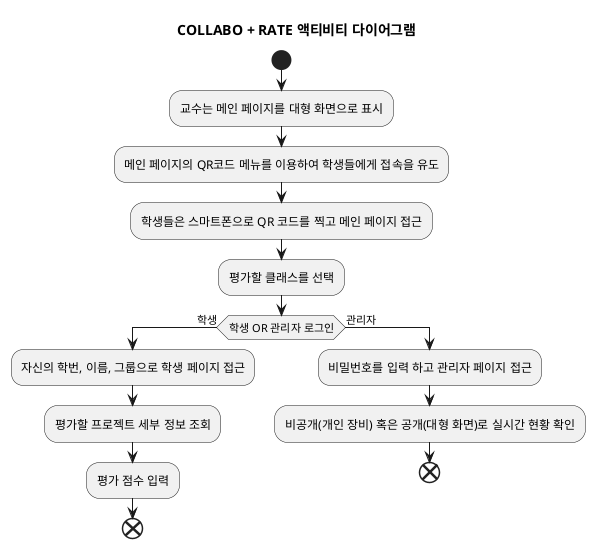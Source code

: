 @startuml
title COLLABO + RATE 액티비티 다이어그램
start
:교수는 메인 페이지를 대형 화면으로 표시;
:메인 페이지의 QR코드 메뉴를 이용하여 학생들에게 접속을 유도;
:학생들은 스마트폰으로 QR 코드를 찍고 메인 페이지 접근;
:평가할 클래스를 선택;
if (학생 OR 관리자 로그인) then (학생)
    :자신의 학번, 이름, 그룹으로 학생 페이지 접근;
    :평가할 프로젝트 세부 정보 조회;
    :평가 점수 입력;
    end
else (관리자)
    :비밀번호를 입력 하고 관리자 페이지 접근;
    :비공개(개인 장비) 혹은 공개(대형 화면)로 실시간 현황 확인;
    end
endif
@enduml